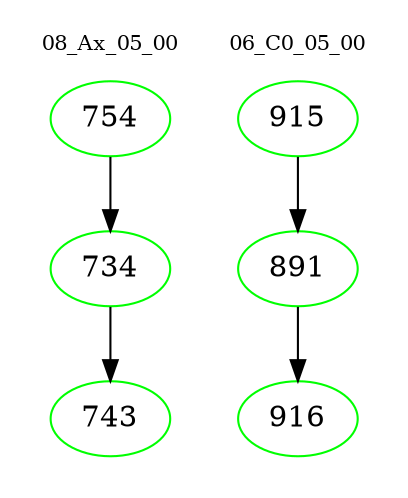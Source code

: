 digraph{
subgraph cluster_0 {
color = white
label = "08_Ax_05_00";
fontsize=10;
T0_754 [label="754", color="green"]
T0_754 -> T0_734 [color="black"]
T0_734 [label="734", color="green"]
T0_734 -> T0_743 [color="black"]
T0_743 [label="743", color="green"]
}
subgraph cluster_1 {
color = white
label = "06_C0_05_00";
fontsize=10;
T1_915 [label="915", color="green"]
T1_915 -> T1_891 [color="black"]
T1_891 [label="891", color="green"]
T1_891 -> T1_916 [color="black"]
T1_916 [label="916", color="green"]
}
}
